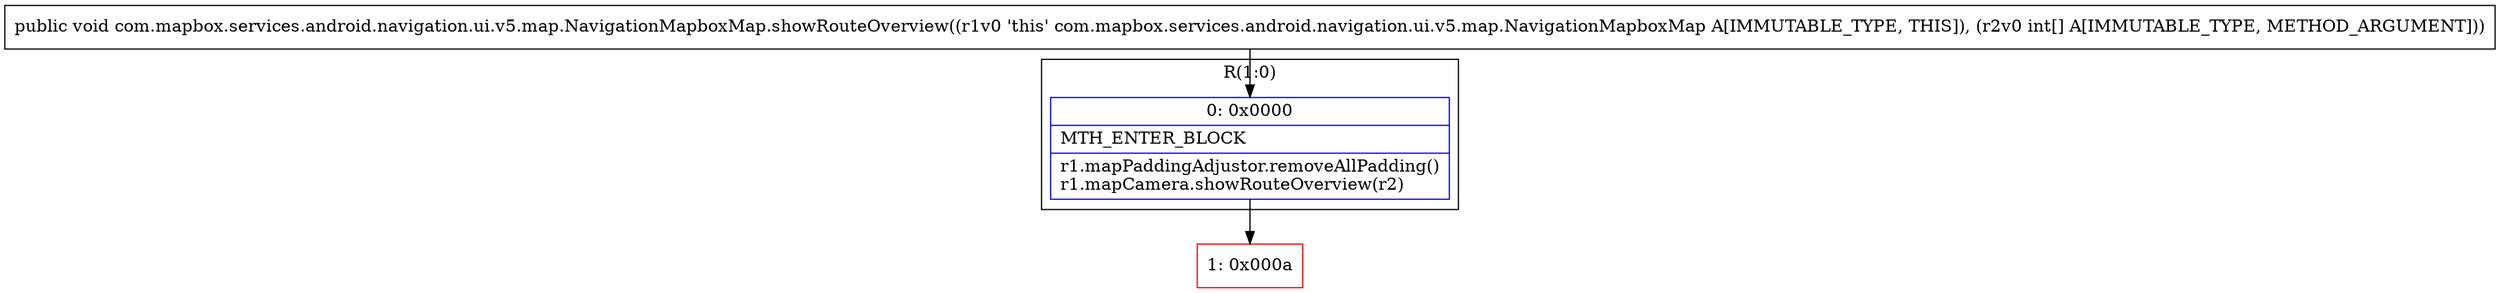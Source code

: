 digraph "CFG forcom.mapbox.services.android.navigation.ui.v5.map.NavigationMapboxMap.showRouteOverview([I)V" {
subgraph cluster_Region_454276004 {
label = "R(1:0)";
node [shape=record,color=blue];
Node_0 [shape=record,label="{0\:\ 0x0000|MTH_ENTER_BLOCK\l|r1.mapPaddingAdjustor.removeAllPadding()\lr1.mapCamera.showRouteOverview(r2)\l}"];
}
Node_1 [shape=record,color=red,label="{1\:\ 0x000a}"];
MethodNode[shape=record,label="{public void com.mapbox.services.android.navigation.ui.v5.map.NavigationMapboxMap.showRouteOverview((r1v0 'this' com.mapbox.services.android.navigation.ui.v5.map.NavigationMapboxMap A[IMMUTABLE_TYPE, THIS]), (r2v0 int[] A[IMMUTABLE_TYPE, METHOD_ARGUMENT])) }"];
MethodNode -> Node_0;
Node_0 -> Node_1;
}

